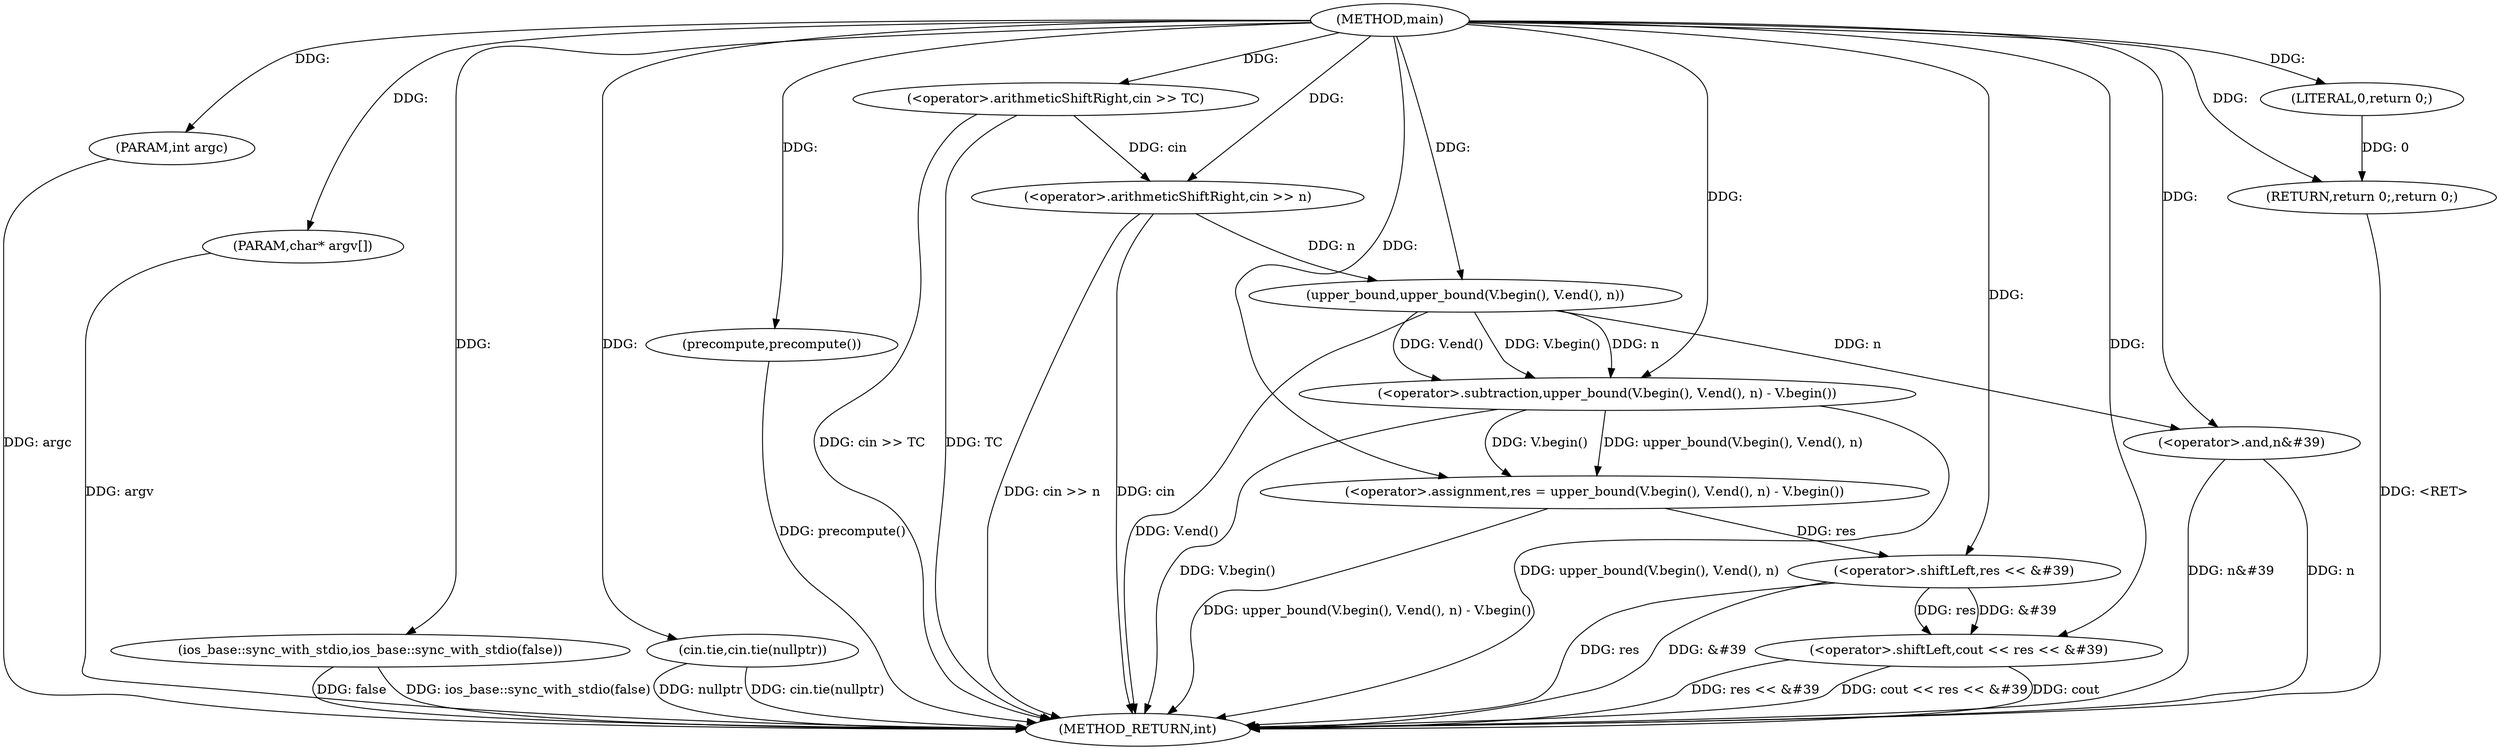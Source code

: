 digraph "main" {  
"1000144" [label = "(METHOD,main)" ]
"1000182" [label = "(METHOD_RETURN,int)" ]
"1000145" [label = "(PARAM,int argc)" ]
"1000146" [label = "(PARAM,char* argv[])" ]
"1000148" [label = "(ios_base::sync_with_stdio,ios_base::sync_with_stdio(false))" ]
"1000150" [label = "(cin.tie,cin.tie(nullptr))" ]
"1000152" [label = "(precompute,precompute())" ]
"1000154" [label = "(<operator>.arithmeticShiftRight,cin >> TC)" ]
"1000180" [label = "(RETURN,return 0;,return 0;)" ]
"1000159" [label = "(<operator>.arithmeticShiftRight,cin >> n)" ]
"1000163" [label = "(<operator>.assignment,res = upper_bound(V.begin(), V.end(), n) - V.begin())" ]
"1000171" [label = "(<operator>.shiftLeft,cout << res << &#39)" ]
"1000177" [label = "(<operator>.and,n&#39)" ]
"1000181" [label = "(LITERAL,0,return 0;)" ]
"1000165" [label = "(<operator>.subtraction,upper_bound(V.begin(), V.end(), n) - V.begin())" ]
"1000173" [label = "(<operator>.shiftLeft,res << &#39)" ]
"1000166" [label = "(upper_bound,upper_bound(V.begin(), V.end(), n))" ]
  "1000145" -> "1000182"  [ label = "DDG: argc"] 
  "1000146" -> "1000182"  [ label = "DDG: argv"] 
  "1000148" -> "1000182"  [ label = "DDG: ios_base::sync_with_stdio(false)"] 
  "1000150" -> "1000182"  [ label = "DDG: cin.tie(nullptr)"] 
  "1000152" -> "1000182"  [ label = "DDG: precompute()"] 
  "1000154" -> "1000182"  [ label = "DDG: TC"] 
  "1000154" -> "1000182"  [ label = "DDG: cin >> TC"] 
  "1000159" -> "1000182"  [ label = "DDG: cin"] 
  "1000159" -> "1000182"  [ label = "DDG: cin >> n"] 
  "1000166" -> "1000182"  [ label = "DDG: V.end()"] 
  "1000165" -> "1000182"  [ label = "DDG: upper_bound(V.begin(), V.end(), n)"] 
  "1000165" -> "1000182"  [ label = "DDG: V.begin()"] 
  "1000163" -> "1000182"  [ label = "DDG: upper_bound(V.begin(), V.end(), n) - V.begin()"] 
  "1000173" -> "1000182"  [ label = "DDG: res"] 
  "1000173" -> "1000182"  [ label = "DDG: &#39"] 
  "1000171" -> "1000182"  [ label = "DDG: res << &#39"] 
  "1000171" -> "1000182"  [ label = "DDG: cout << res << &#39"] 
  "1000177" -> "1000182"  [ label = "DDG: n"] 
  "1000177" -> "1000182"  [ label = "DDG: n&#39"] 
  "1000180" -> "1000182"  [ label = "DDG: <RET>"] 
  "1000148" -> "1000182"  [ label = "DDG: false"] 
  "1000150" -> "1000182"  [ label = "DDG: nullptr"] 
  "1000171" -> "1000182"  [ label = "DDG: cout"] 
  "1000144" -> "1000145"  [ label = "DDG: "] 
  "1000144" -> "1000146"  [ label = "DDG: "] 
  "1000144" -> "1000152"  [ label = "DDG: "] 
  "1000181" -> "1000180"  [ label = "DDG: 0"] 
  "1000144" -> "1000180"  [ label = "DDG: "] 
  "1000144" -> "1000148"  [ label = "DDG: "] 
  "1000144" -> "1000150"  [ label = "DDG: "] 
  "1000144" -> "1000154"  [ label = "DDG: "] 
  "1000165" -> "1000163"  [ label = "DDG: V.begin()"] 
  "1000165" -> "1000163"  [ label = "DDG: upper_bound(V.begin(), V.end(), n)"] 
  "1000144" -> "1000181"  [ label = "DDG: "] 
  "1000154" -> "1000159"  [ label = "DDG: cin"] 
  "1000144" -> "1000159"  [ label = "DDG: "] 
  "1000144" -> "1000163"  [ label = "DDG: "] 
  "1000144" -> "1000171"  [ label = "DDG: "] 
  "1000173" -> "1000171"  [ label = "DDG: res"] 
  "1000173" -> "1000171"  [ label = "DDG: &#39"] 
  "1000166" -> "1000177"  [ label = "DDG: n"] 
  "1000144" -> "1000177"  [ label = "DDG: "] 
  "1000166" -> "1000165"  [ label = "DDG: V.end()"] 
  "1000166" -> "1000165"  [ label = "DDG: V.begin()"] 
  "1000166" -> "1000165"  [ label = "DDG: n"] 
  "1000144" -> "1000165"  [ label = "DDG: "] 
  "1000163" -> "1000173"  [ label = "DDG: res"] 
  "1000144" -> "1000173"  [ label = "DDG: "] 
  "1000144" -> "1000166"  [ label = "DDG: "] 
  "1000159" -> "1000166"  [ label = "DDG: n"] 
}
